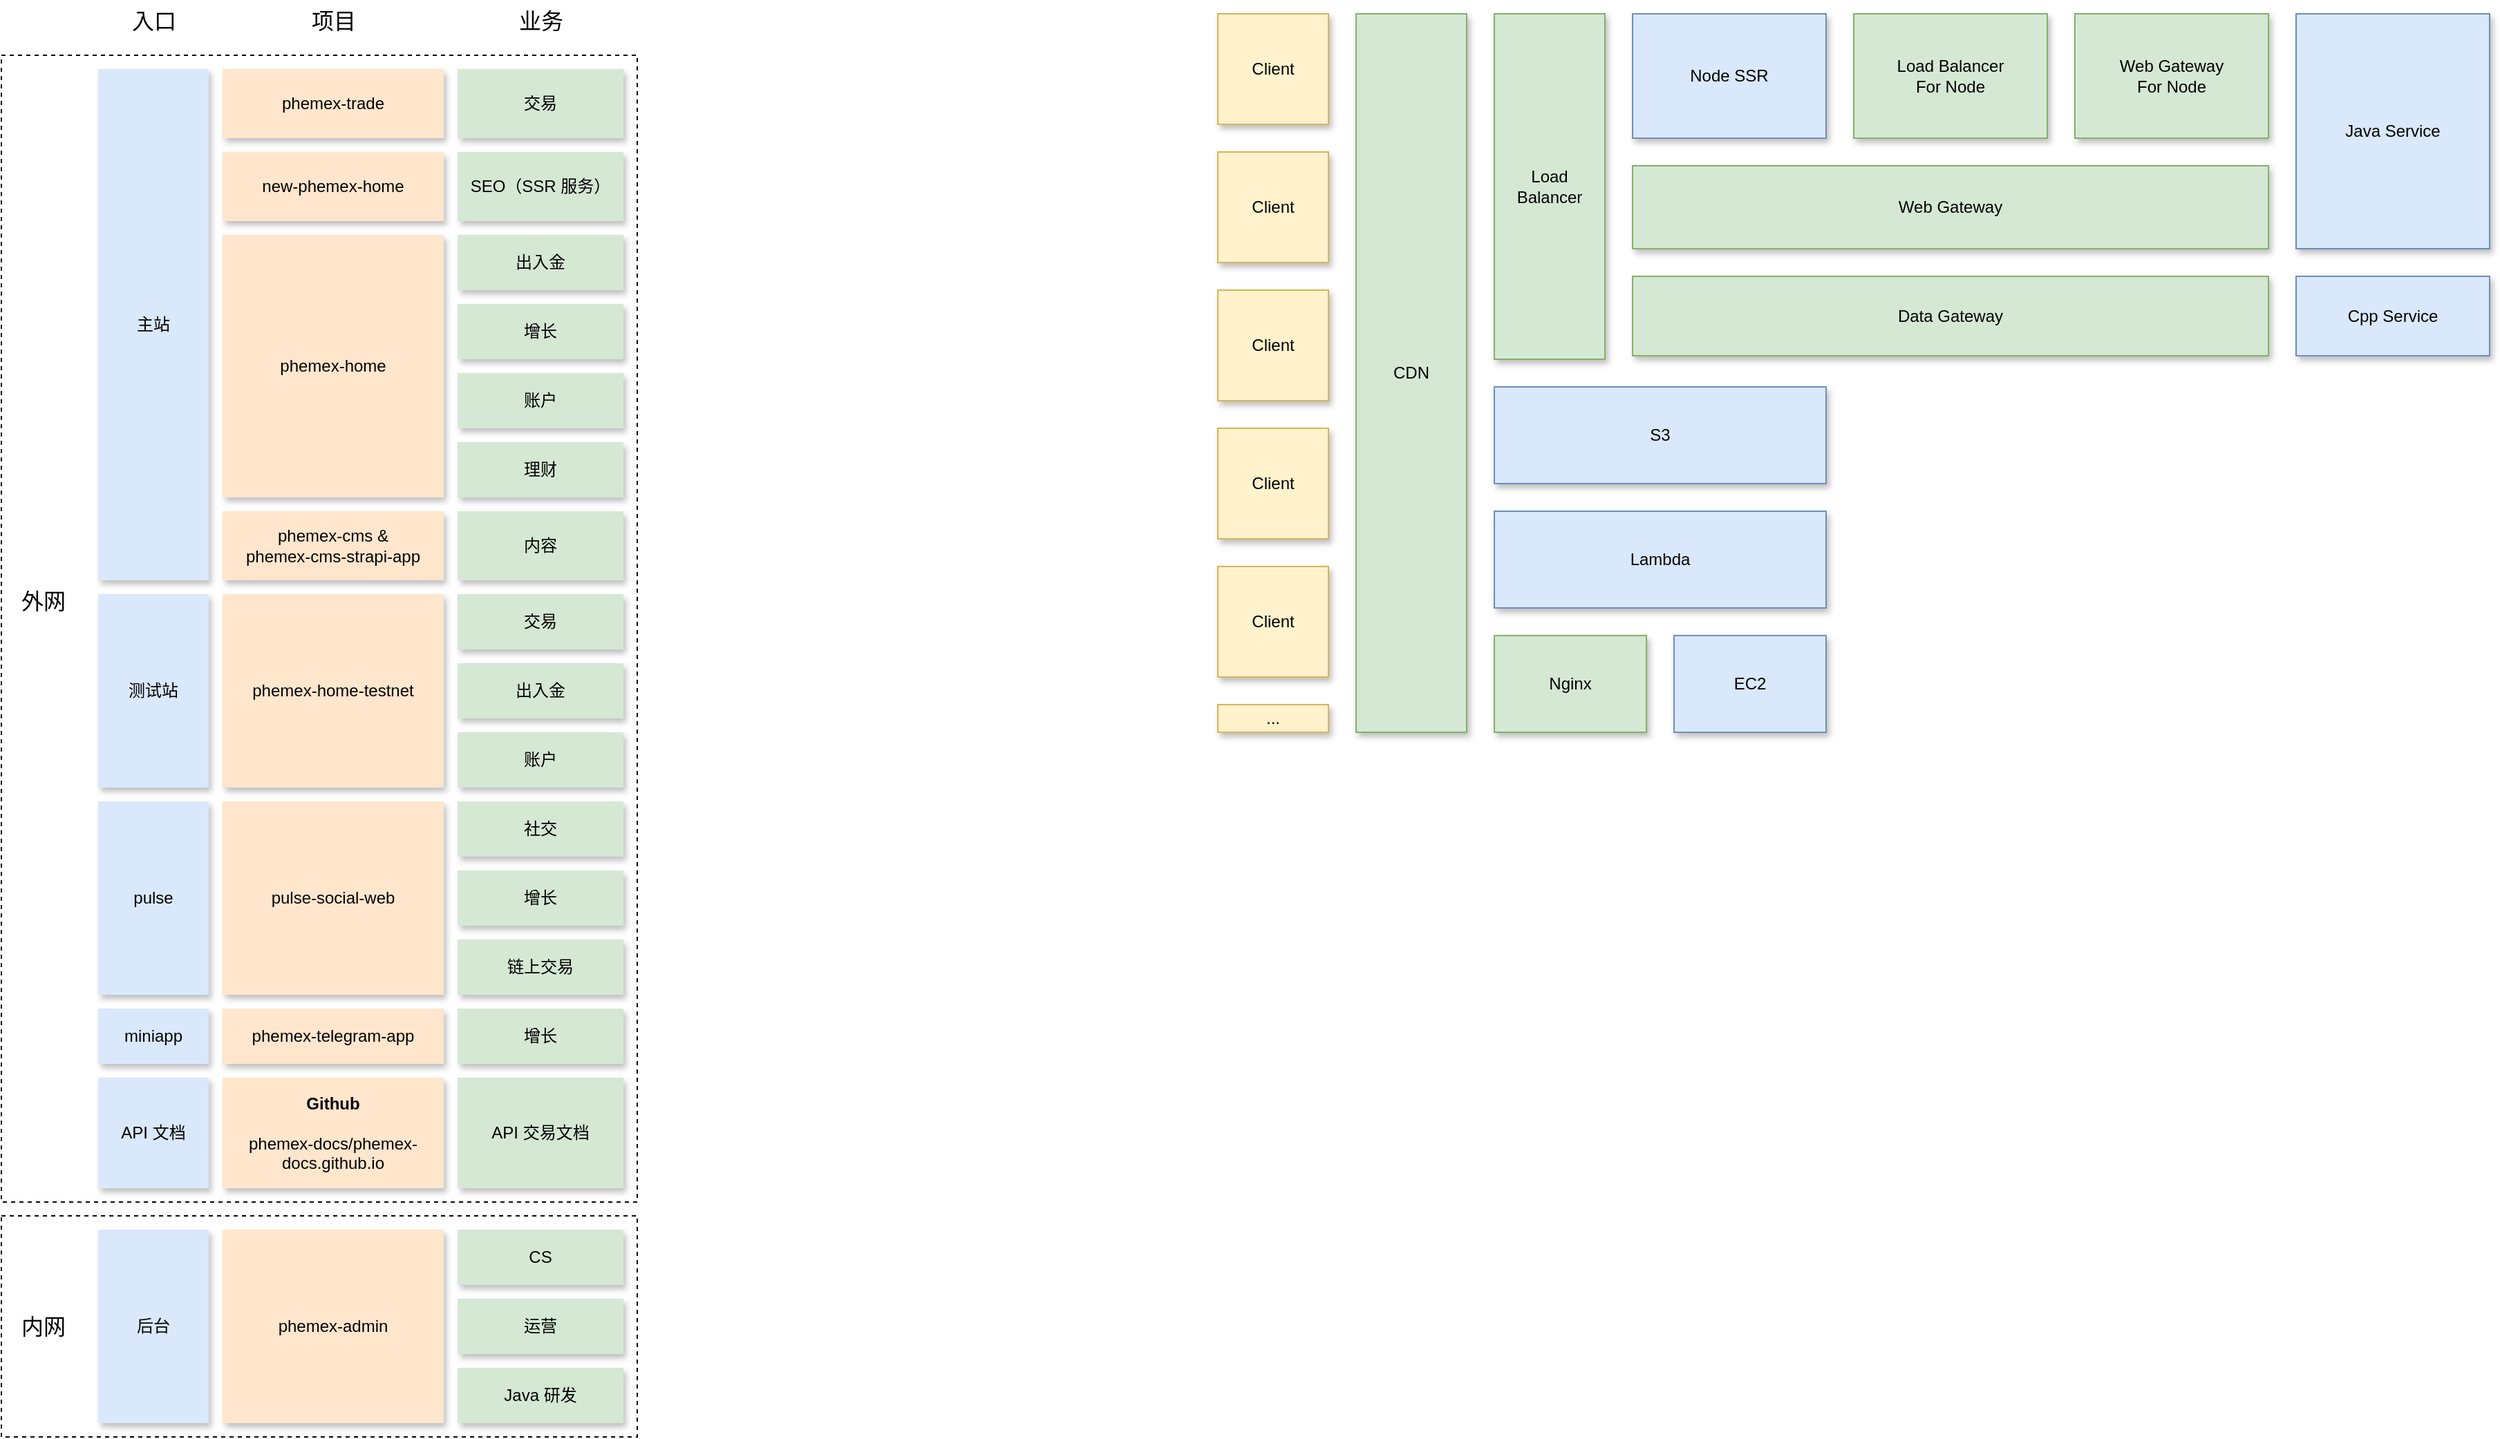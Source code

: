 <mxfile version="26.2.9" pages="4">
  <diagram id="6I0OCvxSQrVGMHxT2VVA" name="phemex-biz">
    <mxGraphModel dx="201" dy="1547" grid="1" gridSize="10" guides="1" tooltips="1" connect="1" arrows="1" fold="1" page="1" pageScale="1" pageWidth="850" pageHeight="1100" background="none" math="0" shadow="0">
      <root>
        <mxCell id="0" />
        <mxCell id="1" parent="0" />
        <mxCell id="FjKKf8T0YkrXWxgYTaFp-8" value="" style="rounded=0;whiteSpace=wrap;html=1;strokeColor=default;dashed=1;" parent="1" vertex="1">
          <mxGeometry x="940" y="590" width="460" height="830" as="geometry" />
        </mxCell>
        <mxCell id="FjKKf8T0YkrXWxgYTaFp-5" value="" style="rounded=0;whiteSpace=wrap;html=1;dashed=1;movable=1;resizable=1;rotatable=1;deletable=1;editable=1;locked=0;connectable=1;" parent="1" vertex="1">
          <mxGeometry x="940" y="1430" width="460" height="160" as="geometry" />
        </mxCell>
        <mxCell id="0YKfsS_AYH9b1rfMTJRU-3" value="业务" style="text;html=1;align=center;verticalAlign=middle;resizable=0;points=[];autosize=1;strokeColor=none;fillColor=none;fontSize=16;" parent="1" vertex="1">
          <mxGeometry x="1300" y="550" width="60" height="30" as="geometry" />
        </mxCell>
        <mxCell id="0YKfsS_AYH9b1rfMTJRU-4" value="项目" style="text;html=1;align=center;verticalAlign=middle;resizable=0;points=[];autosize=1;strokeColor=none;fillColor=none;fontSize=16;" parent="1" vertex="1">
          <mxGeometry x="1150" y="550" width="60" height="30" as="geometry" />
        </mxCell>
        <mxCell id="0YKfsS_AYH9b1rfMTJRU-5" value="入口" style="text;html=1;align=center;verticalAlign=middle;resizable=0;points=[];autosize=1;strokeColor=none;fillColor=none;fontSize=16;" parent="1" vertex="1">
          <mxGeometry x="1020" y="550" width="60" height="30" as="geometry" />
        </mxCell>
        <mxCell id="0YKfsS_AYH9b1rfMTJRU-7" value="交易" style="rounded=0;whiteSpace=wrap;html=1;fillColor=#d5e8d4;strokeColor=none;labelBackgroundColor=none;labelBorderColor=none;shadow=1;" parent="1" vertex="1">
          <mxGeometry x="1270" y="600" width="120" height="50" as="geometry" />
        </mxCell>
        <mxCell id="0YKfsS_AYH9b1rfMTJRU-8" value="账户" style="rounded=0;whiteSpace=wrap;html=1;fillColor=#d5e8d4;strokeColor=none;labelBackgroundColor=none;labelBorderColor=none;shadow=1;" parent="1" vertex="1">
          <mxGeometry x="1270" y="820" width="120" height="40" as="geometry" />
        </mxCell>
        <mxCell id="0YKfsS_AYH9b1rfMTJRU-9" value="出入金" style="rounded=0;whiteSpace=wrap;html=1;fillColor=#d5e8d4;strokeColor=none;labelBackgroundColor=none;labelBorderColor=none;shadow=1;" parent="1" vertex="1">
          <mxGeometry x="1270" y="720" width="120" height="40" as="geometry" />
        </mxCell>
        <mxCell id="0YKfsS_AYH9b1rfMTJRU-11" value="理财" style="rounded=0;whiteSpace=wrap;html=1;fillColor=#d5e8d4;strokeColor=none;labelBackgroundColor=none;labelBorderColor=none;shadow=1;" parent="1" vertex="1">
          <mxGeometry x="1270" y="870" width="120" height="40" as="geometry" />
        </mxCell>
        <mxCell id="0YKfsS_AYH9b1rfMTJRU-12" value="增长" style="rounded=0;whiteSpace=wrap;html=1;fillColor=#d5e8d4;strokeColor=none;labelBackgroundColor=none;labelBorderColor=none;shadow=1;" parent="1" vertex="1">
          <mxGeometry x="1270" y="770" width="120" height="40" as="geometry" />
        </mxCell>
        <mxCell id="0YKfsS_AYH9b1rfMTJRU-13" value="内容" style="rounded=0;whiteSpace=wrap;html=1;fillColor=#d5e8d4;strokeColor=none;labelBackgroundColor=none;labelBorderColor=none;shadow=1;" parent="1" vertex="1">
          <mxGeometry x="1270" y="920" width="120" height="50" as="geometry" />
        </mxCell>
        <mxCell id="0YKfsS_AYH9b1rfMTJRU-14" value="测试站" style="rounded=0;whiteSpace=wrap;html=1;fillColor=#dae8fc;strokeColor=none;labelBackgroundColor=none;labelBorderColor=none;shadow=1;" parent="1" vertex="1">
          <mxGeometry x="1010" y="980" width="80" height="140" as="geometry" />
        </mxCell>
        <mxCell id="0YKfsS_AYH9b1rfMTJRU-15" value="主站" style="rounded=0;whiteSpace=wrap;html=1;fillColor=#dae8fc;strokeColor=none;labelBackgroundColor=none;labelBorderColor=none;shadow=1;" parent="1" vertex="1">
          <mxGeometry x="1010" y="600" width="80" height="370" as="geometry" />
        </mxCell>
        <mxCell id="0YKfsS_AYH9b1rfMTJRU-16" value="社交" style="rounded=0;whiteSpace=wrap;html=1;fillColor=#d5e8d4;strokeColor=none;labelBackgroundColor=none;labelBorderColor=none;shadow=1;" parent="1" vertex="1">
          <mxGeometry x="1270" y="1130" width="120" height="40" as="geometry" />
        </mxCell>
        <mxCell id="0YKfsS_AYH9b1rfMTJRU-17" value="miniapp" style="rounded=0;whiteSpace=wrap;html=1;fillColor=#dae8fc;strokeColor=none;labelBackgroundColor=none;labelBorderColor=none;shadow=1;" parent="1" vertex="1">
          <mxGeometry x="1010" y="1280" width="80" height="40" as="geometry" />
        </mxCell>
        <mxCell id="0YKfsS_AYH9b1rfMTJRU-18" value="pulse" style="rounded=0;whiteSpace=wrap;html=1;fillColor=#dae8fc;strokeColor=none;labelBackgroundColor=none;labelBorderColor=none;shadow=1;" parent="1" vertex="1">
          <mxGeometry x="1010" y="1130" width="80" height="140" as="geometry" />
        </mxCell>
        <mxCell id="0YKfsS_AYH9b1rfMTJRU-19" value="后台" style="rounded=0;whiteSpace=wrap;html=1;fillColor=#dae8fc;strokeColor=none;labelBackgroundColor=none;labelBorderColor=none;shadow=1;" parent="1" vertex="1">
          <mxGeometry x="1010" y="1440" width="80" height="140" as="geometry" />
        </mxCell>
        <mxCell id="0YKfsS_AYH9b1rfMTJRU-21" value="增长" style="rounded=0;whiteSpace=wrap;html=1;fillColor=#d5e8d4;strokeColor=none;labelBackgroundColor=none;labelBorderColor=none;shadow=1;" parent="1" vertex="1">
          <mxGeometry x="1270" y="1180" width="120" height="40" as="geometry" />
        </mxCell>
        <mxCell id="0YKfsS_AYH9b1rfMTJRU-22" value="增长" style="rounded=0;whiteSpace=wrap;html=1;fillColor=#d5e8d4;strokeColor=none;labelBackgroundColor=none;labelBorderColor=none;shadow=1;" parent="1" vertex="1">
          <mxGeometry x="1270" y="1280" width="120" height="40" as="geometry" />
        </mxCell>
        <mxCell id="0YKfsS_AYH9b1rfMTJRU-23" value="CS" style="rounded=0;whiteSpace=wrap;html=1;fillColor=#d5e8d4;strokeColor=none;labelBackgroundColor=none;labelBorderColor=none;shadow=1;" parent="1" vertex="1">
          <mxGeometry x="1270" y="1440" width="120" height="40" as="geometry" />
        </mxCell>
        <mxCell id="0YKfsS_AYH9b1rfMTJRU-25" value="phemex-home-testnet" style="rounded=0;whiteSpace=wrap;html=1;fillColor=#ffe6cc;strokeColor=none;labelBackgroundColor=none;labelBorderColor=none;shadow=1;" parent="1" vertex="1">
          <mxGeometry x="1100" y="980" width="160" height="140" as="geometry" />
        </mxCell>
        <mxCell id="0YKfsS_AYH9b1rfMTJRU-26" value="phemex-home" style="rounded=0;whiteSpace=wrap;html=1;fillColor=#ffe6cc;strokeColor=none;labelBackgroundColor=none;labelBorderColor=none;shadow=1;" parent="1" vertex="1">
          <mxGeometry x="1100" y="720" width="160" height="190" as="geometry" />
        </mxCell>
        <mxCell id="0YKfsS_AYH9b1rfMTJRU-27" value="phemex-trade" style="rounded=0;whiteSpace=wrap;html=1;fillColor=#ffe6cc;strokeColor=none;labelBackgroundColor=none;labelBorderColor=none;shadow=1;" parent="1" vertex="1">
          <mxGeometry x="1100" y="600" width="160" height="50" as="geometry" />
        </mxCell>
        <mxCell id="0YKfsS_AYH9b1rfMTJRU-28" value="pulse-social-web" style="rounded=0;whiteSpace=wrap;html=1;fillColor=#ffe6cc;strokeColor=none;labelBackgroundColor=none;labelBorderColor=none;shadow=1;" parent="1" vertex="1">
          <mxGeometry x="1100" y="1130" width="160" height="140" as="geometry" />
        </mxCell>
        <mxCell id="0YKfsS_AYH9b1rfMTJRU-29" value="phemex-telegram-app" style="rounded=0;whiteSpace=wrap;html=1;fillColor=#ffe6cc;strokeColor=none;labelBackgroundColor=none;labelBorderColor=none;shadow=1;" parent="1" vertex="1">
          <mxGeometry x="1100" y="1280" width="160" height="40" as="geometry" />
        </mxCell>
        <mxCell id="0YKfsS_AYH9b1rfMTJRU-30" value="phemex-admin" style="rounded=0;whiteSpace=wrap;html=1;fillColor=#ffe6cc;strokeColor=none;labelBackgroundColor=none;labelBorderColor=none;shadow=1;" parent="1" vertex="1">
          <mxGeometry x="1100" y="1440" width="160" height="140" as="geometry" />
        </mxCell>
        <mxCell id="0YKfsS_AYH9b1rfMTJRU-31" value="Java 研发" style="rounded=0;whiteSpace=wrap;html=1;fillColor=#d5e8d4;strokeColor=none;labelBackgroundColor=none;labelBorderColor=none;shadow=1;" parent="1" vertex="1">
          <mxGeometry x="1270" y="1540" width="120" height="40" as="geometry" />
        </mxCell>
        <mxCell id="0YKfsS_AYH9b1rfMTJRU-32" value="phemex-cms &amp;amp;&lt;br&gt;phemex-cms-strapi-app" style="rounded=0;whiteSpace=wrap;html=1;fillColor=#ffe6cc;strokeColor=none;labelBackgroundColor=none;labelBorderColor=none;shadow=1;" parent="1" vertex="1">
          <mxGeometry x="1100" y="920" width="160" height="50" as="geometry" />
        </mxCell>
        <mxCell id="0YKfsS_AYH9b1rfMTJRU-33" value="运营" style="rounded=0;whiteSpace=wrap;html=1;fillColor=#d5e8d4;strokeColor=none;labelBackgroundColor=none;labelBorderColor=none;shadow=1;" parent="1" vertex="1">
          <mxGeometry x="1270" y="1490" width="120" height="40" as="geometry" />
        </mxCell>
        <mxCell id="0YKfsS_AYH9b1rfMTJRU-34" value="交易" style="rounded=0;whiteSpace=wrap;html=1;fillColor=#d5e8d4;strokeColor=none;labelBackgroundColor=none;labelBorderColor=none;shadow=1;" parent="1" vertex="1">
          <mxGeometry x="1270" y="980" width="120" height="40" as="geometry" />
        </mxCell>
        <mxCell id="0YKfsS_AYH9b1rfMTJRU-35" value="出入金" style="rounded=0;whiteSpace=wrap;html=1;fillColor=#d5e8d4;strokeColor=none;labelBackgroundColor=none;labelBorderColor=none;shadow=1;" parent="1" vertex="1">
          <mxGeometry x="1270" y="1030" width="120" height="40" as="geometry" />
        </mxCell>
        <mxCell id="0YKfsS_AYH9b1rfMTJRU-36" value="账户" style="rounded=0;whiteSpace=wrap;html=1;fillColor=#d5e8d4;strokeColor=none;labelBackgroundColor=none;labelBorderColor=none;shadow=1;" parent="1" vertex="1">
          <mxGeometry x="1270" y="1080" width="120" height="40" as="geometry" />
        </mxCell>
        <mxCell id="0YKfsS_AYH9b1rfMTJRU-37" value="链上交易" style="rounded=0;whiteSpace=wrap;html=1;fillColor=#d5e8d4;strokeColor=none;labelBackgroundColor=none;labelBorderColor=none;shadow=1;" parent="1" vertex="1">
          <mxGeometry x="1270" y="1230" width="120" height="40" as="geometry" />
        </mxCell>
        <mxCell id="FjKKf8T0YkrXWxgYTaFp-2" value="API 文档" style="rounded=0;whiteSpace=wrap;html=1;fillColor=#dae8fc;strokeColor=none;labelBackgroundColor=none;labelBorderColor=none;shadow=1;" parent="1" vertex="1">
          <mxGeometry x="1010" y="1330" width="80" height="80" as="geometry" />
        </mxCell>
        <mxCell id="FjKKf8T0YkrXWxgYTaFp-3" value="&lt;b&gt;Github&lt;/b&gt;&lt;br&gt;&lt;br&gt;phemex-docs/phemex-docs.github.io" style="rounded=0;whiteSpace=wrap;html=1;fillColor=#ffe6cc;strokeColor=none;labelBackgroundColor=none;labelBorderColor=none;shadow=1;" parent="1" vertex="1">
          <mxGeometry x="1100" y="1330" width="160" height="80" as="geometry" />
        </mxCell>
        <mxCell id="FjKKf8T0YkrXWxgYTaFp-4" value="API 交易文档" style="rounded=0;whiteSpace=wrap;html=1;fillColor=#d5e8d4;strokeColor=none;labelBackgroundColor=none;labelBorderColor=none;shadow=1;" parent="1" vertex="1">
          <mxGeometry x="1270" y="1330" width="120" height="80" as="geometry" />
        </mxCell>
        <mxCell id="FjKKf8T0YkrXWxgYTaFp-6" value="内网" style="text;html=1;align=center;verticalAlign=middle;resizable=1;points=[];autosize=1;strokeColor=none;fillColor=none;fontSize=16;movable=1;rotatable=1;deletable=1;editable=1;locked=0;connectable=1;" parent="1" vertex="1">
          <mxGeometry x="940" y="1495" width="60" height="30" as="geometry" />
        </mxCell>
        <mxCell id="FjKKf8T0YkrXWxgYTaFp-9" value="外网" style="text;html=1;align=center;verticalAlign=middle;resizable=1;points=[];autosize=1;strokeColor=none;fillColor=none;fontSize=16;movable=1;rotatable=1;deletable=1;editable=1;locked=0;connectable=1;" parent="1" vertex="1">
          <mxGeometry x="940" y="970" width="60" height="30" as="geometry" />
        </mxCell>
        <mxCell id="yNyHpJyH0Q4iQYiSmAti-1" value="new-phemex-home" style="rounded=0;whiteSpace=wrap;html=1;fillColor=#ffe6cc;strokeColor=none;labelBackgroundColor=none;labelBorderColor=none;shadow=1;" parent="1" vertex="1">
          <mxGeometry x="1100" y="660" width="160" height="50" as="geometry" />
        </mxCell>
        <mxCell id="yNyHpJyH0Q4iQYiSmAti-2" value="SEO（SSR 服务）" style="rounded=0;whiteSpace=wrap;html=1;fillColor=#d5e8d4;strokeColor=none;labelBackgroundColor=none;labelBorderColor=none;shadow=1;" parent="1" vertex="1">
          <mxGeometry x="1270" y="660" width="120" height="50" as="geometry" />
        </mxCell>
        <mxCell id="1bJX4hvWnbGvx2avVgIO-1" value="Client" style="rounded=0;whiteSpace=wrap;html=1;fillColor=#fff2cc;strokeColor=#d6b656;labelBackgroundColor=none;labelBorderColor=none;shadow=1;" vertex="1" parent="1">
          <mxGeometry x="1820" y="560" width="80" height="80" as="geometry" />
        </mxCell>
        <mxCell id="1bJX4hvWnbGvx2avVgIO-2" value="CDN" style="rounded=0;whiteSpace=wrap;html=1;fillColor=#d5e8d4;strokeColor=#82b366;labelBackgroundColor=none;labelBorderColor=none;shadow=1;" vertex="1" parent="1">
          <mxGeometry x="1920" y="560" width="80" height="520" as="geometry" />
        </mxCell>
        <mxCell id="1bJX4hvWnbGvx2avVgIO-3" value="Load&lt;br&gt;Balancer" style="rounded=0;whiteSpace=wrap;html=1;fillColor=#d5e8d4;strokeColor=#82b366;labelBackgroundColor=none;labelBorderColor=none;shadow=1;" vertex="1" parent="1">
          <mxGeometry x="2020" y="560" width="80" height="250" as="geometry" />
        </mxCell>
        <mxCell id="1bJX4hvWnbGvx2avVgIO-4" value="Node SSR" style="rounded=0;whiteSpace=wrap;html=1;fillColor=#dae8fc;strokeColor=#6c8ebf;labelBackgroundColor=none;labelBorderColor=none;shadow=1;" vertex="1" parent="1">
          <mxGeometry x="2120" y="560" width="140" height="90" as="geometry" />
        </mxCell>
        <mxCell id="1bJX4hvWnbGvx2avVgIO-7" value="Nginx" style="rounded=0;whiteSpace=wrap;html=1;fillColor=#d5e8d4;strokeColor=#82b366;labelBackgroundColor=none;labelBorderColor=none;shadow=1;" vertex="1" parent="1">
          <mxGeometry x="2020" y="1010" width="110" height="70" as="geometry" />
        </mxCell>
        <mxCell id="1bJX4hvWnbGvx2avVgIO-8" value="S3" style="rounded=0;whiteSpace=wrap;html=1;fillColor=#dae8fc;strokeColor=#6c8ebf;labelBackgroundColor=none;labelBorderColor=none;shadow=1;" vertex="1" parent="1">
          <mxGeometry x="2020" y="830" width="240" height="70" as="geometry" />
        </mxCell>
        <mxCell id="1bJX4hvWnbGvx2avVgIO-9" value="Lambda" style="rounded=0;whiteSpace=wrap;html=1;fillColor=#dae8fc;strokeColor=#6c8ebf;labelBackgroundColor=none;labelBorderColor=none;shadow=1;" vertex="1" parent="1">
          <mxGeometry x="2020" y="920" width="240" height="70" as="geometry" />
        </mxCell>
        <mxCell id="1bJX4hvWnbGvx2avVgIO-10" value="EC2" style="rounded=0;whiteSpace=wrap;html=1;fillColor=#dae8fc;strokeColor=#6c8ebf;labelBackgroundColor=none;labelBorderColor=none;shadow=1;" vertex="1" parent="1">
          <mxGeometry x="2150" y="1010" width="110" height="70" as="geometry" />
        </mxCell>
        <mxCell id="1bJX4hvWnbGvx2avVgIO-13" value="Web Gateway" style="rounded=0;whiteSpace=wrap;html=1;fillColor=#d5e8d4;strokeColor=#82b366;labelBackgroundColor=none;labelBorderColor=none;shadow=1;" vertex="1" parent="1">
          <mxGeometry x="2120" y="670" width="460" height="60" as="geometry" />
        </mxCell>
        <mxCell id="1bJX4hvWnbGvx2avVgIO-14" value="Data Gateway" style="rounded=0;whiteSpace=wrap;html=1;fillColor=#d5e8d4;strokeColor=#82b366;labelBackgroundColor=none;labelBorderColor=none;shadow=1;" vertex="1" parent="1">
          <mxGeometry x="2120" y="750" width="460" height="57.5" as="geometry" />
        </mxCell>
        <mxCell id="1bJX4hvWnbGvx2avVgIO-15" value="Load Balancer&lt;br&gt;For Node" style="rounded=0;whiteSpace=wrap;html=1;fillColor=#d5e8d4;strokeColor=#82b366;labelBackgroundColor=none;labelBorderColor=none;shadow=1;" vertex="1" parent="1">
          <mxGeometry x="2280" y="560" width="140" height="90" as="geometry" />
        </mxCell>
        <mxCell id="1bJX4hvWnbGvx2avVgIO-16" value="Web Gateway&lt;br&gt;For Node" style="rounded=0;whiteSpace=wrap;html=1;fillColor=#d5e8d4;strokeColor=#82b366;labelBackgroundColor=none;labelBorderColor=none;shadow=1;" vertex="1" parent="1">
          <mxGeometry x="2440" y="560" width="140" height="90" as="geometry" />
        </mxCell>
        <mxCell id="1bJX4hvWnbGvx2avVgIO-18" value="Java Service" style="rounded=0;whiteSpace=wrap;html=1;fillColor=#dae8fc;strokeColor=#6c8ebf;labelBackgroundColor=none;labelBorderColor=none;shadow=1;" vertex="1" parent="1">
          <mxGeometry x="2600" y="560" width="140" height="170" as="geometry" />
        </mxCell>
        <mxCell id="1bJX4hvWnbGvx2avVgIO-19" value="Cpp Service" style="rounded=0;whiteSpace=wrap;html=1;fillColor=#dae8fc;strokeColor=#6c8ebf;labelBackgroundColor=none;labelBorderColor=none;shadow=1;" vertex="1" parent="1">
          <mxGeometry x="2600" y="750" width="140" height="57.5" as="geometry" />
        </mxCell>
        <mxCell id="1bJX4hvWnbGvx2avVgIO-20" value="Client" style="rounded=0;whiteSpace=wrap;html=1;fillColor=#fff2cc;strokeColor=#d6b656;labelBackgroundColor=none;labelBorderColor=none;shadow=1;" vertex="1" parent="1">
          <mxGeometry x="1820" y="660" width="80" height="80" as="geometry" />
        </mxCell>
        <mxCell id="1bJX4hvWnbGvx2avVgIO-21" value="Client" style="rounded=0;whiteSpace=wrap;html=1;fillColor=#fff2cc;strokeColor=#d6b656;labelBackgroundColor=none;labelBorderColor=none;shadow=1;" vertex="1" parent="1">
          <mxGeometry x="1820" y="760" width="80" height="80" as="geometry" />
        </mxCell>
        <mxCell id="1bJX4hvWnbGvx2avVgIO-22" value="Client" style="rounded=0;whiteSpace=wrap;html=1;fillColor=#fff2cc;strokeColor=#d6b656;labelBackgroundColor=none;labelBorderColor=none;shadow=1;" vertex="1" parent="1">
          <mxGeometry x="1820" y="860" width="80" height="80" as="geometry" />
        </mxCell>
        <mxCell id="1bJX4hvWnbGvx2avVgIO-23" value="Client" style="rounded=0;whiteSpace=wrap;html=1;fillColor=#fff2cc;strokeColor=#d6b656;labelBackgroundColor=none;labelBorderColor=none;shadow=1;" vertex="1" parent="1">
          <mxGeometry x="1820" y="960" width="80" height="80" as="geometry" />
        </mxCell>
        <mxCell id="1bJX4hvWnbGvx2avVgIO-24" value="..." style="rounded=0;whiteSpace=wrap;html=1;fillColor=#fff2cc;strokeColor=#d6b656;labelBackgroundColor=none;labelBorderColor=none;shadow=1;" vertex="1" parent="1">
          <mxGeometry x="1820" y="1060" width="80" height="20" as="geometry" />
        </mxCell>
      </root>
    </mxGraphModel>
  </diagram>
  <diagram id="Ew1VfGQM324RmgrEQ7AJ" name="user-access-route">
    <mxGraphModel dx="1059" dy="1132" grid="1" gridSize="10" guides="1" tooltips="1" connect="1" arrows="1" fold="1" page="1" pageScale="1" pageWidth="827" pageHeight="1169" math="0" shadow="0">
      <root>
        <mxCell id="0" />
        <mxCell id="1" parent="0" />
        <mxCell id="m5YjbhBy6BerH0YrV47M-1" value="Client" style="rounded=0;whiteSpace=wrap;html=1;strokeColor=none;fillColor=#d5e8d4;shadow=1;" vertex="1" parent="1">
          <mxGeometry x="330" y="140" width="80" height="440" as="geometry" />
        </mxCell>
        <mxCell id="m5YjbhBy6BerH0YrV47M-2" value="Loader&lt;br&gt;Balancer" style="rounded=0;whiteSpace=wrap;html=1;strokeColor=none;fillColor=#e1d5e7;shadow=1;" vertex="1" parent="1">
          <mxGeometry x="510" y="140" width="80" height="170" as="geometry" />
        </mxCell>
        <mxCell id="m5YjbhBy6BerH0YrV47M-3" value="CloudFront" style="rounded=0;whiteSpace=wrap;html=1;strokeColor=none;fillColor=#fff2cc;shadow=1;" vertex="1" parent="1">
          <mxGeometry x="420" y="140" width="80" height="440" as="geometry" />
        </mxCell>
        <mxCell id="m5YjbhBy6BerH0YrV47M-4" value="WebGateway" style="rounded=0;whiteSpace=wrap;html=1;strokeColor=none;fillColor=#ffe6cc;shadow=1;" vertex="1" parent="1">
          <mxGeometry x="600" y="140" width="120" height="80" as="geometry" />
        </mxCell>
        <mxCell id="m5YjbhBy6BerH0YrV47M-5" value="Data&lt;span style=&quot;background-color: initial;&quot;&gt;Gateway&lt;/span&gt;" style="rounded=0;whiteSpace=wrap;html=1;strokeColor=none;fillColor=#ffe6cc;shadow=1;" vertex="1" parent="1">
          <mxGeometry x="600" y="230" width="120" height="80" as="geometry" />
        </mxCell>
        <mxCell id="m5YjbhBy6BerH0YrV47M-6" value="S3" style="rounded=0;whiteSpace=wrap;html=1;strokeColor=none;fillColor=#ffe6cc;shadow=1;" vertex="1" parent="1">
          <mxGeometry x="510" y="320" width="210" height="80" as="geometry" />
        </mxCell>
        <mxCell id="m5YjbhBy6BerH0YrV47M-7" value="nginx" style="rounded=0;whiteSpace=wrap;html=1;strokeColor=none;fillColor=#e1d5e7;shadow=1;" vertex="1" parent="1">
          <mxGeometry x="510" y="500" width="80" height="80" as="geometry" />
        </mxCell>
        <mxCell id="m5YjbhBy6BerH0YrV47M-8" value="Lambda" style="rounded=0;whiteSpace=wrap;html=1;strokeColor=none;fillColor=#ffe6cc;shadow=1;" vertex="1" parent="1">
          <mxGeometry x="510" y="410" width="210" height="80" as="geometry" />
        </mxCell>
        <mxCell id="B1ye1kVESPhD4aPcWaz_-1" value="EC2" style="rounded=0;whiteSpace=wrap;html=1;strokeColor=none;fillColor=#ffe6cc;shadow=1;" vertex="1" parent="1">
          <mxGeometry x="600" y="500" width="120" height="80" as="geometry" />
        </mxCell>
      </root>
    </mxGraphModel>
  </diagram>
  <diagram id="-LNlWie9OJ_crWGwHtFu" name="app-web-communicate">
    <mxGraphModel dx="1059" dy="1132" grid="1" gridSize="10" guides="1" tooltips="1" connect="1" arrows="1" fold="1" page="1" pageScale="1" pageWidth="827" pageHeight="1169" math="0" shadow="0">
      <root>
        <mxCell id="0" />
        <mxCell id="1" parent="0" />
        <mxCell id="PSdSYdDdRvpplrhtHOjU-3" value="" style="group" vertex="1" connectable="0" parent="1">
          <mxGeometry x="80" y="380" width="620" height="420" as="geometry" />
        </mxCell>
        <mxCell id="PSdSYdDdRvpplrhtHOjU-7" value="" style="group" vertex="1" connectable="0" parent="PSdSYdDdRvpplrhtHOjU-3">
          <mxGeometry y="-10" width="620" height="420" as="geometry" />
        </mxCell>
        <mxCell id="PSdSYdDdRvpplrhtHOjU-2" value="&lt;font style=&quot;font-size: 20px;&quot;&gt;App&lt;/font&gt;" style="rounded=0;whiteSpace=wrap;html=1;align=left;verticalAlign=top;" vertex="1" parent="PSdSYdDdRvpplrhtHOjU-7">
          <mxGeometry width="620" height="420" as="geometry" />
        </mxCell>
        <mxCell id="PSdSYdDdRvpplrhtHOjU-1" value="Webview" style="rounded=0;whiteSpace=wrap;html=1;align=left;horizontal=1;verticalAlign=top;fontSize=20;" vertex="1" parent="PSdSYdDdRvpplrhtHOjU-7">
          <mxGeometry y="120" width="510" height="300" as="geometry" />
        </mxCell>
        <mxCell id="PSdSYdDdRvpplrhtHOjU-4" value="window.Bridge" style="rounded=1;whiteSpace=wrap;html=1;" vertex="1" parent="PSdSYdDdRvpplrhtHOjU-7">
          <mxGeometry x="100" y="160" width="150" height="230" as="geometry" />
        </mxCell>
        <mxCell id="PSdSYdDdRvpplrhtHOjU-5" value="window.customBiz1&lt;br&gt;&lt;br&gt;&lt;div&gt;window.customBiz2&lt;br&gt;&lt;br&gt;&lt;/div&gt;&lt;div&gt;...&lt;/div&gt;" style="rounded=1;whiteSpace=wrap;html=1;" vertex="1" parent="PSdSYdDdRvpplrhtHOjU-7">
          <mxGeometry x="300" y="160" width="136" height="230" as="geometry" />
        </mxCell>
        <mxCell id="PSdSYdDdRvpplrhtHOjU-10" value="" style="shape=flexArrow;endArrow=classic;html=1;rounded=0;entryX=0.281;entryY=0.071;entryDx=0;entryDy=0;entryPerimeter=0;" edge="1" parent="PSdSYdDdRvpplrhtHOjU-7" target="PSdSYdDdRvpplrhtHOjU-2">
          <mxGeometry width="50" height="50" relative="1" as="geometry">
            <mxPoint x="174" y="160" as="sourcePoint" />
            <mxPoint x="174.5" y="70" as="targetPoint" />
          </mxGeometry>
        </mxCell>
        <mxCell id="PSdSYdDdRvpplrhtHOjU-11" value="1.1 Init Web Bridge" style="text;html=1;align=center;verticalAlign=middle;whiteSpace=wrap;rounded=0;fillColor=#fff2cc;strokeColor=none;" vertex="1" parent="PSdSYdDdRvpplrhtHOjU-7">
          <mxGeometry x="30" y="230" width="130" height="30" as="geometry" />
        </mxCell>
        <mxCell id="PSdSYdDdRvpplrhtHOjU-12" value="1.2 PostMessage" style="text;html=1;align=center;verticalAlign=middle;whiteSpace=wrap;rounded=0;fillColor=#fff2cc;strokeColor=none;" vertex="1" parent="PSdSYdDdRvpplrhtHOjU-7">
          <mxGeometry x="30" y="70" width="130" height="30" as="geometry" />
        </mxCell>
        <mxCell id="PSdSYdDdRvpplrhtHOjU-14" value="2.1 Init web global Func" style="text;html=1;align=center;verticalAlign=middle;whiteSpace=wrap;rounded=0;fillColor=#fff2cc;strokeColor=none;" vertex="1" parent="PSdSYdDdRvpplrhtHOjU-7">
          <mxGeometry x="390" y="195" width="160" height="30" as="geometry" />
        </mxCell>
        <mxCell id="PSdSYdDdRvpplrhtHOjU-13" value="" style="shape=flexArrow;endArrow=classic;html=1;rounded=0;" edge="1" parent="PSdSYdDdRvpplrhtHOjU-7">
          <mxGeometry width="50" height="50" relative="1" as="geometry">
            <mxPoint x="368" y="30" as="sourcePoint" />
            <mxPoint x="368" y="160" as="targetPoint" />
          </mxGeometry>
        </mxCell>
        <mxCell id="PSdSYdDdRvpplrhtHOjU-15" value="2.2 Call Func" style="text;html=1;align=center;verticalAlign=middle;whiteSpace=wrap;rounded=0;fillColor=#fff2cc;strokeColor=none;" vertex="1" parent="PSdSYdDdRvpplrhtHOjU-7">
          <mxGeometry x="390" y="70" width="130" height="30" as="geometry" />
        </mxCell>
      </root>
    </mxGraphModel>
  </diagram>
  <diagram id="J7L9BrtJ2vZUAHcA2YTU" name="private-npm">
    <mxGraphModel dx="1035" dy="683" grid="1" gridSize="10" guides="1" tooltips="1" connect="1" arrows="1" fold="1" page="1" pageScale="1" pageWidth="827" pageHeight="1169" math="0" shadow="0">
      <root>
        <mxCell id="0" />
        <mxCell id="1" parent="0" />
        <mxCell id="B8LPAhrQ7Cfh7NGsNH3q-27" value="" style="group" vertex="1" connectable="0" parent="1">
          <mxGeometry x="150" y="90" width="750" height="630" as="geometry" />
        </mxCell>
        <mxCell id="B8LPAhrQ7Cfh7NGsNH3q-1" value="本地开发" style="rounded=0;whiteSpace=wrap;html=1;fillColor=#ffe6cc;strokeColor=none;shadow=1;" vertex="1" parent="B8LPAhrQ7Cfh7NGsNH3q-27">
          <mxGeometry y="30" width="110" height="290" as="geometry" />
        </mxCell>
        <mxCell id="B8LPAhrQ7Cfh7NGsNH3q-18" value="" style="group;shadow=1;" vertex="1" connectable="0" parent="B8LPAhrQ7Cfh7NGsNH3q-27">
          <mxGeometry x="620" width="130" height="630" as="geometry" />
        </mxCell>
        <mxCell id="B8LPAhrQ7Cfh7NGsNH3q-16" value="registry.npmjs.org" style="rounded=0;whiteSpace=wrap;html=1;fillColor=#e1d5e7;strokeColor=none;" vertex="1" parent="B8LPAhrQ7Cfh7NGsNH3q-18">
          <mxGeometry y="30" width="130" height="600" as="geometry" />
        </mxCell>
        <mxCell id="B8LPAhrQ7Cfh7NGsNH3q-17" value="npm 官方源" style="text;html=1;align=left;verticalAlign=middle;resizable=0;points=[];autosize=1;strokeColor=none;fillColor=none;fontStyle=1" vertex="1" parent="B8LPAhrQ7Cfh7NGsNH3q-18">
          <mxGeometry width="90" height="30" as="geometry" />
        </mxCell>
        <mxCell id="B8LPAhrQ7Cfh7NGsNH3q-20" value="" style="group;shadow=1;" vertex="1" connectable="0" parent="B8LPAhrQ7Cfh7NGsNH3q-27">
          <mxGeometry x="300" width="350" height="630" as="geometry" />
        </mxCell>
        <mxCell id="B8LPAhrQ7Cfh7NGsNH3q-14" value="" style="group" vertex="1" connectable="0" parent="B8LPAhrQ7Cfh7NGsNH3q-20">
          <mxGeometry y="30" width="350" height="600" as="geometry" />
        </mxCell>
        <mxCell id="B8LPAhrQ7Cfh7NGsNH3q-5" value="" style="rounded=0;whiteSpace=wrap;html=1;verticalAlign=top;align=left;fillColor=#f5f5f5;strokeColor=none;fontColor=#333333;" vertex="1" parent="B8LPAhrQ7Cfh7NGsNH3q-14">
          <mxGeometry width="280" height="600" as="geometry" />
        </mxCell>
        <mxCell id="B8LPAhrQ7Cfh7NGsNH3q-11" value="公网 IP&lt;div&gt;&lt;br&gt;&lt;div&gt;52.74.137.166&lt;/div&gt;&lt;/div&gt;" style="rounded=0;whiteSpace=wrap;html=1;fillColor=#d5e8d4;strokeColor=none;" vertex="1" parent="B8LPAhrQ7Cfh7NGsNH3q-14">
          <mxGeometry width="80" height="300" as="geometry" />
        </mxCell>
        <mxCell id="B8LPAhrQ7Cfh7NGsNH3q-13" value="内网 IP&lt;div&gt;&lt;br&gt;&lt;/div&gt;&lt;div&gt;10.5.0.250&lt;/div&gt;" style="rounded=0;whiteSpace=wrap;html=1;fillColor=#dae8fc;strokeColor=none;" vertex="1" parent="B8LPAhrQ7Cfh7NGsNH3q-14">
          <mxGeometry y="300" width="80" height="300" as="geometry" />
        </mxCell>
        <mxCell id="B8LPAhrQ7Cfh7NGsNH3q-10" value="" style="group;align=left;fillColor=#b0e3e6;strokeColor=none;" vertex="1" connectable="0" parent="B8LPAhrQ7Cfh7NGsNH3q-14">
          <mxGeometry x="100" y="100" width="160" height="400" as="geometry" />
        </mxCell>
        <mxCell id="B8LPAhrQ7Cfh7NGsNH3q-7" value="&lt;div style=&quot;&quot;&gt;&lt;span style=&quot;background-color: initial;&quot;&gt;virtual&lt;/span&gt;&lt;/div&gt;&lt;div&gt;&lt;br&gt;&lt;/div&gt;" style="rounded=0;whiteSpace=wrap;html=1;verticalAlign=top;align=left;fillColor=#b0e3e6;strokeColor=none;" vertex="1" parent="B8LPAhrQ7Cfh7NGsNH3q-10">
          <mxGeometry width="160" height="400" as="geometry" />
        </mxCell>
        <mxCell id="B8LPAhrQ7Cfh7NGsNH3q-9" value="remote" style="rounded=0;whiteSpace=wrap;html=1;fillColor=#bac8d3;strokeColor=none;" vertex="1" parent="B8LPAhrQ7Cfh7NGsNH3q-10">
          <mxGeometry x="20" y="220" width="120" height="120" as="geometry" />
        </mxCell>
        <mxCell id="B8LPAhrQ7Cfh7NGsNH3q-32" value="local" style="rounded=0;whiteSpace=wrap;html=1;fillColor=#bac8d3;strokeColor=none;" vertex="1" parent="B8LPAhrQ7Cfh7NGsNH3q-10">
          <mxGeometry x="20" y="70" width="120" height="120" as="geometry" />
        </mxCell>
        <mxCell id="B8LPAhrQ7Cfh7NGsNH3q-15" value="npm 相关源" style="text;html=1;align=left;verticalAlign=middle;resizable=0;points=[];autosize=1;strokeColor=none;fillColor=none;fontStyle=1" vertex="1" parent="B8LPAhrQ7Cfh7NGsNH3q-14">
          <mxGeometry x="100" y="70" width="90" height="30" as="geometry" />
        </mxCell>
        <mxCell id="B8LPAhrQ7Cfh7NGsNH3q-19" value="JFrog 机器" style="text;html=1;align=left;verticalAlign=middle;resizable=0;points=[];autosize=1;strokeColor=none;fillColor=none;fontStyle=1" vertex="1" parent="B8LPAhrQ7Cfh7NGsNH3q-20">
          <mxGeometry width="80" height="30" as="geometry" />
        </mxCell>
        <mxCell id="B8LPAhrQ7Cfh7NGsNH3q-24" value="" style="group;shadow=0;" vertex="1" connectable="0" parent="B8LPAhrQ7Cfh7NGsNH3q-27">
          <mxGeometry x="150" width="110" height="630" as="geometry" />
        </mxCell>
        <mxCell id="B8LPAhrQ7Cfh7NGsNH3q-3" value="&lt;span style=&quot;&quot;&gt;jfrog.cmex.corp&lt;/span&gt;&lt;b&gt;&lt;/b&gt;" style="rounded=0;whiteSpace=wrap;html=1;verticalAlign=middle;align=center;fillColor=#fff2cc;strokeColor=none;" vertex="1" parent="B8LPAhrQ7Cfh7NGsNH3q-24">
          <mxGeometry y="30" width="110" height="600" as="geometry" />
        </mxCell>
        <mxCell id="B8LPAhrQ7Cfh7NGsNH3q-23" value="JFrog Domain" style="text;html=1;align=left;verticalAlign=middle;resizable=0;points=[];autosize=1;strokeColor=none;fillColor=none;fontStyle=1" vertex="1" parent="B8LPAhrQ7Cfh7NGsNH3q-24">
          <mxGeometry width="100" height="30" as="geometry" />
        </mxCell>
        <mxCell id="B8LPAhrQ7Cfh7NGsNH3q-25" value="Jen&lt;span style=&quot;background-color: initial;&quot;&gt;kins 打包环境&lt;/span&gt;" style="rounded=0;whiteSpace=wrap;html=1;fillColor=#ffe6cc;strokeColor=none;shadow=1;" vertex="1" parent="B8LPAhrQ7Cfh7NGsNH3q-27">
          <mxGeometry y="340" width="110" height="290" as="geometry" />
        </mxCell>
        <mxCell id="B8LPAhrQ7Cfh7NGsNH3q-26" value="客户端" style="text;html=1;align=left;verticalAlign=middle;resizable=0;points=[];autosize=1;strokeColor=none;fillColor=none;fontStyle=1" vertex="1" parent="B8LPAhrQ7Cfh7NGsNH3q-27">
          <mxGeometry width="60" height="30" as="geometry" />
        </mxCell>
        <mxCell id="B8LPAhrQ7Cfh7NGsNH3q-29" value="" style="endArrow=classic;html=1;rounded=0;entryX=1;entryY=0.376;entryDx=0;entryDy=0;entryPerimeter=0;exitX=-0.012;exitY=0.79;exitDx=0;exitDy=0;exitPerimeter=0;" edge="1" parent="B8LPAhrQ7Cfh7NGsNH3q-27" source="B8LPAhrQ7Cfh7NGsNH3q-7" target="B8LPAhrQ7Cfh7NGsNH3q-25">
          <mxGeometry width="50" height="50" relative="1" as="geometry">
            <mxPoint x="400" y="480" as="sourcePoint" />
            <mxPoint x="-90" y="550" as="targetPoint" />
          </mxGeometry>
        </mxCell>
        <mxCell id="B8LPAhrQ7Cfh7NGsNH3q-38" value="下载" style="edgeLabel;html=1;align=center;verticalAlign=middle;resizable=0;points=[];" vertex="1" connectable="0" parent="B8LPAhrQ7Cfh7NGsNH3q-29">
          <mxGeometry x="0.854" y="-5" relative="1" as="geometry">
            <mxPoint as="offset" />
          </mxGeometry>
        </mxCell>
        <mxCell id="B8LPAhrQ7Cfh7NGsNH3q-28" value="" style="endArrow=classic;html=1;rounded=0;entryX=1;entryY=0.5;entryDx=0;entryDy=0;" edge="1" parent="B8LPAhrQ7Cfh7NGsNH3q-27" target="B8LPAhrQ7Cfh7NGsNH3q-9">
          <mxGeometry width="50" height="50" relative="1" as="geometry">
            <mxPoint x="619" y="410" as="sourcePoint" />
            <mxPoint x="480" y="310" as="targetPoint" />
          </mxGeometry>
        </mxCell>
        <mxCell id="B8LPAhrQ7Cfh7NGsNH3q-39" value="下载" style="edgeLabel;html=1;align=center;verticalAlign=middle;resizable=0;points=[];" vertex="1" connectable="0" parent="B8LPAhrQ7Cfh7NGsNH3q-28">
          <mxGeometry x="-0.418" relative="1" as="geometry">
            <mxPoint as="offset" />
          </mxGeometry>
        </mxCell>
        <mxCell id="B8LPAhrQ7Cfh7NGsNH3q-33" value="" style="endArrow=classic;html=1;rounded=0;entryX=1;entryY=0.75;entryDx=0;entryDy=0;exitX=-0.012;exitY=0.295;exitDx=0;exitDy=0;exitPerimeter=0;" edge="1" parent="B8LPAhrQ7Cfh7NGsNH3q-27" source="B8LPAhrQ7Cfh7NGsNH3q-7" target="B8LPAhrQ7Cfh7NGsNH3q-1">
          <mxGeometry width="50" height="50" relative="1" as="geometry">
            <mxPoint x="399" y="240" as="sourcePoint" />
            <mxPoint x="130" y="185" as="targetPoint" />
          </mxGeometry>
        </mxCell>
        <mxCell id="B8LPAhrQ7Cfh7NGsNH3q-37" value="下载" style="edgeLabel;html=1;align=center;verticalAlign=middle;resizable=0;points=[];" vertex="1" connectable="0" parent="B8LPAhrQ7Cfh7NGsNH3q-33">
          <mxGeometry x="0.854" y="-2" relative="1" as="geometry">
            <mxPoint as="offset" />
          </mxGeometry>
        </mxCell>
        <mxCell id="B8LPAhrQ7Cfh7NGsNH3q-34" value="" style="endArrow=classic;html=1;rounded=0;exitX=1;exitY=0.25;exitDx=0;exitDy=0;entryX=0.5;entryY=0;entryDx=0;entryDy=0;" edge="1" parent="B8LPAhrQ7Cfh7NGsNH3q-27" source="B8LPAhrQ7Cfh7NGsNH3q-1" target="B8LPAhrQ7Cfh7NGsNH3q-32">
          <mxGeometry width="50" height="50" relative="1" as="geometry">
            <mxPoint x="410" y="240" as="sourcePoint" />
            <mxPoint x="120" y="258" as="targetPoint" />
            <Array as="points">
              <mxPoint x="480" y="100" />
            </Array>
          </mxGeometry>
        </mxCell>
        <mxCell id="B8LPAhrQ7Cfh7NGsNH3q-36" value="&lt;span style=&quot;font-weight: normal;&quot;&gt;上传&lt;/span&gt;" style="edgeLabel;html=1;align=center;verticalAlign=middle;resizable=0;points=[];fontStyle=1" vertex="1" connectable="0" parent="B8LPAhrQ7Cfh7NGsNH3q-34">
          <mxGeometry x="-0.932" relative="1" as="geometry">
            <mxPoint x="4" y="-2" as="offset" />
          </mxGeometry>
        </mxCell>
      </root>
    </mxGraphModel>
  </diagram>
</mxfile>
